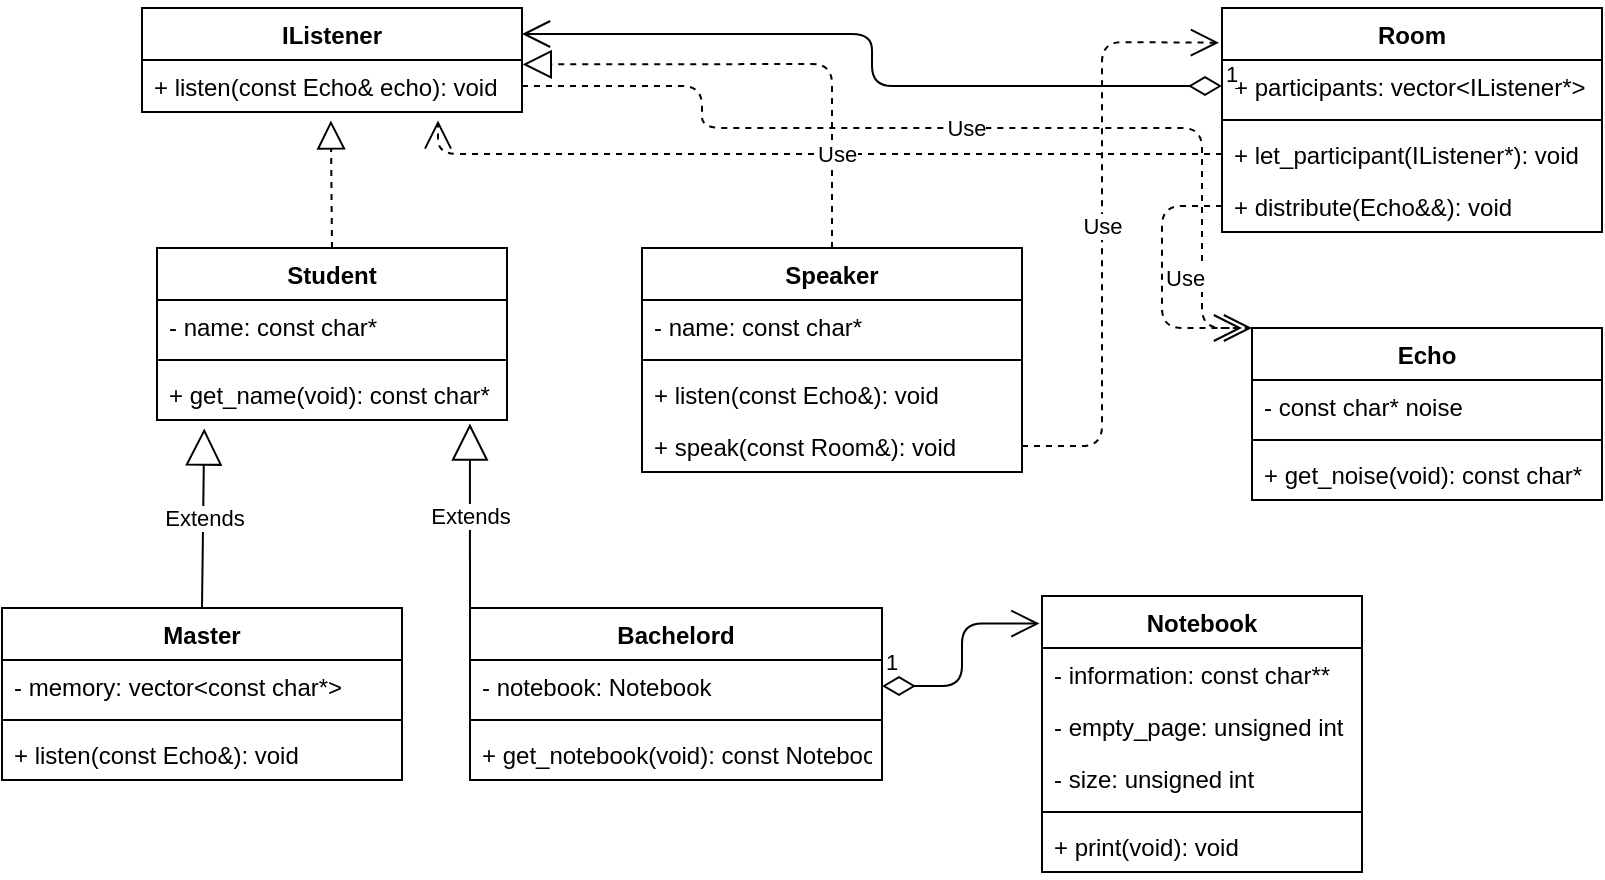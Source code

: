<mxfile version="15.3.5" type="github">
  <diagram id="tt0GI8Z6bodVGkW7bVP3" name="Page-1">
    <mxGraphModel dx="1038" dy="579" grid="1" gridSize="10" guides="1" tooltips="1" connect="1" arrows="1" fold="1" page="1" pageScale="1" pageWidth="827" pageHeight="1169" math="0" shadow="0">
      <root>
        <mxCell id="0" />
        <mxCell id="1" parent="0" />
        <mxCell id="Qsi2ndbigSoOBBqly5XJ-3" value="IListener" style="swimlane;fontStyle=1;childLayout=stackLayout;horizontal=1;startSize=26;fillColor=none;horizontalStack=0;resizeParent=1;resizeParentMax=0;resizeLast=0;collapsible=1;marginBottom=0;hachureGap=4;pointerEvents=0;" vertex="1" parent="1">
          <mxGeometry x="90" y="40" width="190" height="52" as="geometry">
            <mxRectangle x="90" y="50" width="80" height="26" as="alternateBounds" />
          </mxGeometry>
        </mxCell>
        <mxCell id="Qsi2ndbigSoOBBqly5XJ-4" value="+ listen(const Echo&amp; echo): void" style="text;strokeColor=none;fillColor=none;align=left;verticalAlign=top;spacingLeft=4;spacingRight=4;overflow=hidden;rotatable=0;points=[[0,0.5],[1,0.5]];portConstraint=eastwest;" vertex="1" parent="Qsi2ndbigSoOBBqly5XJ-3">
          <mxGeometry y="26" width="190" height="26" as="geometry" />
        </mxCell>
        <mxCell id="Qsi2ndbigSoOBBqly5XJ-7" value="Student" style="swimlane;fontStyle=1;align=center;verticalAlign=top;childLayout=stackLayout;horizontal=1;startSize=26;horizontalStack=0;resizeParent=1;resizeParentMax=0;resizeLast=0;collapsible=1;marginBottom=0;hachureGap=4;pointerEvents=0;" vertex="1" parent="1">
          <mxGeometry x="97.5" y="160" width="175" height="86" as="geometry" />
        </mxCell>
        <mxCell id="Qsi2ndbigSoOBBqly5XJ-8" value="- name: const char*" style="text;strokeColor=none;fillColor=none;align=left;verticalAlign=top;spacingLeft=4;spacingRight=4;overflow=hidden;rotatable=0;points=[[0,0.5],[1,0.5]];portConstraint=eastwest;" vertex="1" parent="Qsi2ndbigSoOBBqly5XJ-7">
          <mxGeometry y="26" width="175" height="26" as="geometry" />
        </mxCell>
        <mxCell id="Qsi2ndbigSoOBBqly5XJ-9" value="" style="line;strokeWidth=1;fillColor=none;align=left;verticalAlign=middle;spacingTop=-1;spacingLeft=3;spacingRight=3;rotatable=0;labelPosition=right;points=[];portConstraint=eastwest;" vertex="1" parent="Qsi2ndbigSoOBBqly5XJ-7">
          <mxGeometry y="52" width="175" height="8" as="geometry" />
        </mxCell>
        <mxCell id="Qsi2ndbigSoOBBqly5XJ-10" value="+ get_name(void): const char*" style="text;strokeColor=none;fillColor=none;align=left;verticalAlign=top;spacingLeft=4;spacingRight=4;overflow=hidden;rotatable=0;points=[[0,0.5],[1,0.5]];portConstraint=eastwest;" vertex="1" parent="Qsi2ndbigSoOBBqly5XJ-7">
          <mxGeometry y="60" width="175" height="26" as="geometry" />
        </mxCell>
        <mxCell id="Qsi2ndbigSoOBBqly5XJ-11" value="Master" style="swimlane;fontStyle=1;align=center;verticalAlign=top;childLayout=stackLayout;horizontal=1;startSize=26;horizontalStack=0;resizeParent=1;resizeParentMax=0;resizeLast=0;collapsible=1;marginBottom=0;hachureGap=4;pointerEvents=0;" vertex="1" parent="1">
          <mxGeometry x="20" y="340" width="200" height="86" as="geometry" />
        </mxCell>
        <mxCell id="Qsi2ndbigSoOBBqly5XJ-12" value="- memory: vector&lt;const char*&gt;" style="text;strokeColor=none;fillColor=none;align=left;verticalAlign=top;spacingLeft=4;spacingRight=4;overflow=hidden;rotatable=0;points=[[0,0.5],[1,0.5]];portConstraint=eastwest;" vertex="1" parent="Qsi2ndbigSoOBBqly5XJ-11">
          <mxGeometry y="26" width="200" height="26" as="geometry" />
        </mxCell>
        <mxCell id="Qsi2ndbigSoOBBqly5XJ-13" value="" style="line;strokeWidth=1;fillColor=none;align=left;verticalAlign=middle;spacingTop=-1;spacingLeft=3;spacingRight=3;rotatable=0;labelPosition=right;points=[];portConstraint=eastwest;" vertex="1" parent="Qsi2ndbigSoOBBqly5XJ-11">
          <mxGeometry y="52" width="200" height="8" as="geometry" />
        </mxCell>
        <mxCell id="Qsi2ndbigSoOBBqly5XJ-14" value="+ listen(const Echo&amp;): void" style="text;strokeColor=none;fillColor=none;align=left;verticalAlign=top;spacingLeft=4;spacingRight=4;overflow=hidden;rotatable=0;points=[[0,0.5],[1,0.5]];portConstraint=eastwest;" vertex="1" parent="Qsi2ndbigSoOBBqly5XJ-11">
          <mxGeometry y="60" width="200" height="26" as="geometry" />
        </mxCell>
        <mxCell id="Qsi2ndbigSoOBBqly5XJ-15" value="Bachelord" style="swimlane;fontStyle=1;align=center;verticalAlign=top;childLayout=stackLayout;horizontal=1;startSize=26;horizontalStack=0;resizeParent=1;resizeParentMax=0;resizeLast=0;collapsible=1;marginBottom=0;hachureGap=4;pointerEvents=0;" vertex="1" parent="1">
          <mxGeometry x="254" y="340" width="206" height="86" as="geometry" />
        </mxCell>
        <mxCell id="Qsi2ndbigSoOBBqly5XJ-16" value="- notebook: Notebook" style="text;strokeColor=none;fillColor=none;align=left;verticalAlign=top;spacingLeft=4;spacingRight=4;overflow=hidden;rotatable=0;points=[[0,0.5],[1,0.5]];portConstraint=eastwest;" vertex="1" parent="Qsi2ndbigSoOBBqly5XJ-15">
          <mxGeometry y="26" width="206" height="26" as="geometry" />
        </mxCell>
        <mxCell id="Qsi2ndbigSoOBBqly5XJ-17" value="" style="line;strokeWidth=1;fillColor=none;align=left;verticalAlign=middle;spacingTop=-1;spacingLeft=3;spacingRight=3;rotatable=0;labelPosition=right;points=[];portConstraint=eastwest;" vertex="1" parent="Qsi2ndbigSoOBBqly5XJ-15">
          <mxGeometry y="52" width="206" height="8" as="geometry" />
        </mxCell>
        <mxCell id="Qsi2ndbigSoOBBqly5XJ-18" value="+ get_notebook(void): const Notebook&amp;" style="text;strokeColor=none;fillColor=none;align=left;verticalAlign=top;spacingLeft=4;spacingRight=4;overflow=hidden;rotatable=0;points=[[0,0.5],[1,0.5]];portConstraint=eastwest;" vertex="1" parent="Qsi2ndbigSoOBBqly5XJ-15">
          <mxGeometry y="60" width="206" height="26" as="geometry" />
        </mxCell>
        <object label="Notebook" id="Qsi2ndbigSoOBBqly5XJ-19">
          <mxCell style="swimlane;fontStyle=1;align=center;verticalAlign=top;childLayout=stackLayout;horizontal=1;startSize=26;horizontalStack=0;resizeParent=1;resizeParentMax=0;resizeLast=0;collapsible=1;marginBottom=0;hachureGap=4;pointerEvents=0;" vertex="1" parent="1">
            <mxGeometry x="540" y="334" width="160" height="138" as="geometry" />
          </mxCell>
        </object>
        <mxCell id="Qsi2ndbigSoOBBqly5XJ-25" value="- information: const char**" style="text;strokeColor=none;fillColor=none;align=left;verticalAlign=top;spacingLeft=4;spacingRight=4;overflow=hidden;rotatable=0;points=[[0,0.5],[1,0.5]];portConstraint=eastwest;" vertex="1" parent="Qsi2ndbigSoOBBqly5XJ-19">
          <mxGeometry y="26" width="160" height="26" as="geometry" />
        </mxCell>
        <mxCell id="Qsi2ndbigSoOBBqly5XJ-24" value="- empty_page: unsigned int" style="text;strokeColor=none;fillColor=none;align=left;verticalAlign=top;spacingLeft=4;spacingRight=4;overflow=hidden;rotatable=0;points=[[0,0.5],[1,0.5]];portConstraint=eastwest;" vertex="1" parent="Qsi2ndbigSoOBBqly5XJ-19">
          <mxGeometry y="52" width="160" height="26" as="geometry" />
        </mxCell>
        <mxCell id="Qsi2ndbigSoOBBqly5XJ-20" value="- size: unsigned int" style="text;strokeColor=none;fillColor=none;align=left;verticalAlign=top;spacingLeft=4;spacingRight=4;overflow=hidden;rotatable=0;points=[[0,0.5],[1,0.5]];portConstraint=eastwest;" vertex="1" parent="Qsi2ndbigSoOBBqly5XJ-19">
          <mxGeometry y="78" width="160" height="26" as="geometry" />
        </mxCell>
        <mxCell id="Qsi2ndbigSoOBBqly5XJ-21" value="" style="line;strokeWidth=1;fillColor=none;align=left;verticalAlign=middle;spacingTop=-1;spacingLeft=3;spacingRight=3;rotatable=0;labelPosition=right;points=[];portConstraint=eastwest;" vertex="1" parent="Qsi2ndbigSoOBBqly5XJ-19">
          <mxGeometry y="104" width="160" height="8" as="geometry" />
        </mxCell>
        <mxCell id="Qsi2ndbigSoOBBqly5XJ-22" value="+ print(void): void" style="text;strokeColor=none;fillColor=none;align=left;verticalAlign=top;spacingLeft=4;spacingRight=4;overflow=hidden;rotatable=0;points=[[0,0.5],[1,0.5]];portConstraint=eastwest;" vertex="1" parent="Qsi2ndbigSoOBBqly5XJ-19">
          <mxGeometry y="112" width="160" height="26" as="geometry" />
        </mxCell>
        <mxCell id="Qsi2ndbigSoOBBqly5XJ-26" value="Speaker" style="swimlane;fontStyle=1;align=center;verticalAlign=top;childLayout=stackLayout;horizontal=1;startSize=26;horizontalStack=0;resizeParent=1;resizeParentMax=0;resizeLast=0;collapsible=1;marginBottom=0;hachureGap=4;pointerEvents=0;" vertex="1" parent="1">
          <mxGeometry x="340" y="160" width="190" height="112" as="geometry" />
        </mxCell>
        <mxCell id="Qsi2ndbigSoOBBqly5XJ-27" value="- name: const char*" style="text;strokeColor=none;fillColor=none;align=left;verticalAlign=top;spacingLeft=4;spacingRight=4;overflow=hidden;rotatable=0;points=[[0,0.5],[1,0.5]];portConstraint=eastwest;" vertex="1" parent="Qsi2ndbigSoOBBqly5XJ-26">
          <mxGeometry y="26" width="190" height="26" as="geometry" />
        </mxCell>
        <mxCell id="Qsi2ndbigSoOBBqly5XJ-28" value="" style="line;strokeWidth=1;fillColor=none;align=left;verticalAlign=middle;spacingTop=-1;spacingLeft=3;spacingRight=3;rotatable=0;labelPosition=right;points=[];portConstraint=eastwest;" vertex="1" parent="Qsi2ndbigSoOBBqly5XJ-26">
          <mxGeometry y="52" width="190" height="8" as="geometry" />
        </mxCell>
        <mxCell id="Qsi2ndbigSoOBBqly5XJ-29" value="+ listen(const Echo&amp;): void" style="text;strokeColor=none;fillColor=none;align=left;verticalAlign=top;spacingLeft=4;spacingRight=4;overflow=hidden;rotatable=0;points=[[0,0.5],[1,0.5]];portConstraint=eastwest;" vertex="1" parent="Qsi2ndbigSoOBBqly5XJ-26">
          <mxGeometry y="60" width="190" height="26" as="geometry" />
        </mxCell>
        <mxCell id="Qsi2ndbigSoOBBqly5XJ-30" value="+ speak(const Room&amp;): void" style="text;strokeColor=none;fillColor=none;align=left;verticalAlign=top;spacingLeft=4;spacingRight=4;overflow=hidden;rotatable=0;points=[[0,0.5],[1,0.5]];portConstraint=eastwest;" vertex="1" parent="Qsi2ndbigSoOBBqly5XJ-26">
          <mxGeometry y="86" width="190" height="26" as="geometry" />
        </mxCell>
        <mxCell id="Qsi2ndbigSoOBBqly5XJ-31" value="Room" style="swimlane;fontStyle=1;align=center;verticalAlign=top;childLayout=stackLayout;horizontal=1;startSize=26;horizontalStack=0;resizeParent=1;resizeParentMax=0;resizeLast=0;collapsible=1;marginBottom=0;hachureGap=4;pointerEvents=0;" vertex="1" parent="1">
          <mxGeometry x="630" y="40" width="190" height="112" as="geometry" />
        </mxCell>
        <mxCell id="Qsi2ndbigSoOBBqly5XJ-32" value="+ participants: vector&lt;IListener*&gt;" style="text;strokeColor=none;fillColor=none;align=left;verticalAlign=top;spacingLeft=4;spacingRight=4;overflow=hidden;rotatable=0;points=[[0,0.5],[1,0.5]];portConstraint=eastwest;" vertex="1" parent="Qsi2ndbigSoOBBqly5XJ-31">
          <mxGeometry y="26" width="190" height="26" as="geometry" />
        </mxCell>
        <mxCell id="Qsi2ndbigSoOBBqly5XJ-33" value="" style="line;strokeWidth=1;fillColor=none;align=left;verticalAlign=middle;spacingTop=-1;spacingLeft=3;spacingRight=3;rotatable=0;labelPosition=right;points=[];portConstraint=eastwest;" vertex="1" parent="Qsi2ndbigSoOBBqly5XJ-31">
          <mxGeometry y="52" width="190" height="8" as="geometry" />
        </mxCell>
        <mxCell id="Qsi2ndbigSoOBBqly5XJ-34" value="+ let_participant(IListener*): void" style="text;strokeColor=none;fillColor=none;align=left;verticalAlign=top;spacingLeft=4;spacingRight=4;overflow=hidden;rotatable=0;points=[[0,0.5],[1,0.5]];portConstraint=eastwest;" vertex="1" parent="Qsi2ndbigSoOBBqly5XJ-31">
          <mxGeometry y="60" width="190" height="26" as="geometry" />
        </mxCell>
        <mxCell id="Qsi2ndbigSoOBBqly5XJ-35" value="+ distribute(Echo&amp;&amp;): void" style="text;strokeColor=none;fillColor=none;align=left;verticalAlign=top;spacingLeft=4;spacingRight=4;overflow=hidden;rotatable=0;points=[[0,0.5],[1,0.5]];portConstraint=eastwest;" vertex="1" parent="Qsi2ndbigSoOBBqly5XJ-31">
          <mxGeometry y="86" width="190" height="26" as="geometry" />
        </mxCell>
        <mxCell id="Qsi2ndbigSoOBBqly5XJ-36" value="Echo" style="swimlane;fontStyle=1;align=center;verticalAlign=top;childLayout=stackLayout;horizontal=1;startSize=26;horizontalStack=0;resizeParent=1;resizeParentMax=0;resizeLast=0;collapsible=1;marginBottom=0;hachureGap=4;pointerEvents=0;" vertex="1" parent="1">
          <mxGeometry x="645" y="200" width="175" height="86" as="geometry" />
        </mxCell>
        <mxCell id="Qsi2ndbigSoOBBqly5XJ-37" value="- const char* noise" style="text;strokeColor=none;fillColor=none;align=left;verticalAlign=top;spacingLeft=4;spacingRight=4;overflow=hidden;rotatable=0;points=[[0,0.5],[1,0.5]];portConstraint=eastwest;" vertex="1" parent="Qsi2ndbigSoOBBqly5XJ-36">
          <mxGeometry y="26" width="175" height="26" as="geometry" />
        </mxCell>
        <mxCell id="Qsi2ndbigSoOBBqly5XJ-38" value="" style="line;strokeWidth=1;fillColor=none;align=left;verticalAlign=middle;spacingTop=-1;spacingLeft=3;spacingRight=3;rotatable=0;labelPosition=right;points=[];portConstraint=eastwest;" vertex="1" parent="Qsi2ndbigSoOBBqly5XJ-36">
          <mxGeometry y="52" width="175" height="8" as="geometry" />
        </mxCell>
        <mxCell id="Qsi2ndbigSoOBBqly5XJ-39" value="+ get_noise(void): const char*" style="text;strokeColor=none;fillColor=none;align=left;verticalAlign=top;spacingLeft=4;spacingRight=4;overflow=hidden;rotatable=0;points=[[0,0.5],[1,0.5]];portConstraint=eastwest;" vertex="1" parent="Qsi2ndbigSoOBBqly5XJ-36">
          <mxGeometry y="60" width="175" height="26" as="geometry" />
        </mxCell>
        <mxCell id="Qsi2ndbigSoOBBqly5XJ-42" value="" style="endArrow=block;dashed=1;endFill=0;endSize=12;html=1;sourcePerimeterSpacing=8;targetPerimeterSpacing=8;exitX=0.5;exitY=0;exitDx=0;exitDy=0;entryX=0.497;entryY=1.162;entryDx=0;entryDy=0;entryPerimeter=0;" edge="1" parent="1" source="Qsi2ndbigSoOBBqly5XJ-7" target="Qsi2ndbigSoOBBqly5XJ-4">
          <mxGeometry width="160" relative="1" as="geometry">
            <mxPoint x="330" y="300" as="sourcePoint" />
            <mxPoint x="490" y="300" as="targetPoint" />
          </mxGeometry>
        </mxCell>
        <mxCell id="Qsi2ndbigSoOBBqly5XJ-43" value="Extends" style="endArrow=block;endSize=16;endFill=0;html=1;sourcePerimeterSpacing=8;targetPerimeterSpacing=8;exitX=0.5;exitY=0;exitDx=0;exitDy=0;entryX=0.135;entryY=1.162;entryDx=0;entryDy=0;entryPerimeter=0;" edge="1" parent="1" source="Qsi2ndbigSoOBBqly5XJ-11" target="Qsi2ndbigSoOBBqly5XJ-10">
          <mxGeometry width="160" relative="1" as="geometry">
            <mxPoint x="120" y="290" as="sourcePoint" />
            <mxPoint x="280" y="290" as="targetPoint" />
          </mxGeometry>
        </mxCell>
        <mxCell id="Qsi2ndbigSoOBBqly5XJ-44" value="Extends" style="endArrow=block;endSize=16;endFill=0;html=1;sourcePerimeterSpacing=8;targetPerimeterSpacing=8;exitX=0;exitY=0;exitDx=0;exitDy=0;entryX=0.894;entryY=1.069;entryDx=0;entryDy=0;entryPerimeter=0;" edge="1" parent="1" source="Qsi2ndbigSoOBBqly5XJ-15" target="Qsi2ndbigSoOBBqly5XJ-10">
          <mxGeometry width="160" relative="1" as="geometry">
            <mxPoint x="260" y="300" as="sourcePoint" />
            <mxPoint x="420" y="300" as="targetPoint" />
          </mxGeometry>
        </mxCell>
        <mxCell id="Qsi2ndbigSoOBBqly5XJ-45" value="" style="endArrow=block;dashed=1;endFill=0;endSize=12;html=1;sourcePerimeterSpacing=8;targetPerimeterSpacing=8;exitX=0.5;exitY=0;exitDx=0;exitDy=0;entryX=1.002;entryY=0.085;entryDx=0;entryDy=0;entryPerimeter=0;" edge="1" parent="1" source="Qsi2ndbigSoOBBqly5XJ-26" target="Qsi2ndbigSoOBBqly5XJ-4">
          <mxGeometry width="160" relative="1" as="geometry">
            <mxPoint x="430" y="110" as="sourcePoint" />
            <mxPoint x="590" y="110" as="targetPoint" />
            <Array as="points">
              <mxPoint x="435" y="68" />
            </Array>
          </mxGeometry>
        </mxCell>
        <mxCell id="Qsi2ndbigSoOBBqly5XJ-46" value="Use" style="endArrow=open;endSize=12;dashed=1;html=1;sourcePerimeterSpacing=8;targetPerimeterSpacing=8;exitX=1;exitY=0.5;exitDx=0;exitDy=0;entryX=-0.008;entryY=0.155;entryDx=0;entryDy=0;entryPerimeter=0;" edge="1" parent="1" source="Qsi2ndbigSoOBBqly5XJ-30" target="Qsi2ndbigSoOBBqly5XJ-31">
          <mxGeometry width="160" relative="1" as="geometry">
            <mxPoint x="500" y="40" as="sourcePoint" />
            <mxPoint x="660" y="40" as="targetPoint" />
            <Array as="points">
              <mxPoint x="570" y="259" />
              <mxPoint x="570" y="57" />
            </Array>
          </mxGeometry>
        </mxCell>
        <mxCell id="Qsi2ndbigSoOBBqly5XJ-47" value="Use" style="endArrow=open;endSize=12;dashed=1;html=1;sourcePerimeterSpacing=8;targetPerimeterSpacing=8;exitX=1;exitY=0.5;exitDx=0;exitDy=0;entryX=0;entryY=0;entryDx=0;entryDy=0;" edge="1" parent="1" source="Qsi2ndbigSoOBBqly5XJ-4" target="Qsi2ndbigSoOBBqly5XJ-36">
          <mxGeometry width="160" relative="1" as="geometry">
            <mxPoint x="310" y="110" as="sourcePoint" />
            <mxPoint x="470" y="110" as="targetPoint" />
            <Array as="points">
              <mxPoint x="370" y="79" />
              <mxPoint x="370" y="100" />
              <mxPoint x="620" y="100" />
              <mxPoint x="620" y="200" />
            </Array>
          </mxGeometry>
        </mxCell>
        <mxCell id="Qsi2ndbigSoOBBqly5XJ-48" value="1" style="endArrow=open;html=1;endSize=12;startArrow=diamondThin;startSize=14;startFill=0;edgeStyle=orthogonalEdgeStyle;align=left;verticalAlign=bottom;sourcePerimeterSpacing=8;targetPerimeterSpacing=8;exitX=1;exitY=0.5;exitDx=0;exitDy=0;entryX=-0.008;entryY=0.1;entryDx=0;entryDy=0;entryPerimeter=0;" edge="1" parent="1" source="Qsi2ndbigSoOBBqly5XJ-16" target="Qsi2ndbigSoOBBqly5XJ-19">
          <mxGeometry x="-1" y="3" relative="1" as="geometry">
            <mxPoint x="470" y="300" as="sourcePoint" />
            <mxPoint x="630" y="300" as="targetPoint" />
          </mxGeometry>
        </mxCell>
        <mxCell id="Qsi2ndbigSoOBBqly5XJ-50" value="1" style="endArrow=open;html=1;endSize=12;startArrow=diamondThin;startSize=14;startFill=0;edgeStyle=orthogonalEdgeStyle;align=left;verticalAlign=bottom;sourcePerimeterSpacing=8;targetPerimeterSpacing=8;entryX=1;entryY=0.25;entryDx=0;entryDy=0;exitX=0;exitY=0.5;exitDx=0;exitDy=0;" edge="1" parent="1" source="Qsi2ndbigSoOBBqly5XJ-32" target="Qsi2ndbigSoOBBqly5XJ-3">
          <mxGeometry x="-1" y="3" relative="1" as="geometry">
            <mxPoint x="380" y="40" as="sourcePoint" />
            <mxPoint x="540" y="40" as="targetPoint" />
          </mxGeometry>
        </mxCell>
        <mxCell id="Qsi2ndbigSoOBBqly5XJ-51" value="Use" style="endArrow=open;endSize=12;dashed=1;html=1;sourcePerimeterSpacing=8;targetPerimeterSpacing=8;align=left;entryX=0.779;entryY=1.162;entryDx=0;entryDy=0;entryPerimeter=0;" edge="1" parent="1" target="Qsi2ndbigSoOBBqly5XJ-4">
          <mxGeometry width="160" relative="1" as="geometry">
            <mxPoint x="630" y="113" as="sourcePoint" />
            <mxPoint x="520" y="120" as="targetPoint" />
            <Array as="points">
              <mxPoint x="238" y="113" />
            </Array>
          </mxGeometry>
        </mxCell>
        <mxCell id="Qsi2ndbigSoOBBqly5XJ-52" value="Use" style="endArrow=open;endSize=12;dashed=1;html=1;sourcePerimeterSpacing=8;targetPerimeterSpacing=8;align=left;exitX=0;exitY=0.5;exitDx=0;exitDy=0;" edge="1" parent="1" source="Qsi2ndbigSoOBBqly5XJ-35">
          <mxGeometry width="160" relative="1" as="geometry">
            <mxPoint x="730" y="150" as="sourcePoint" />
            <mxPoint x="640" y="200" as="targetPoint" />
            <Array as="points">
              <mxPoint x="600" y="139" />
              <mxPoint x="600" y="200" />
            </Array>
          </mxGeometry>
        </mxCell>
      </root>
    </mxGraphModel>
  </diagram>
</mxfile>

